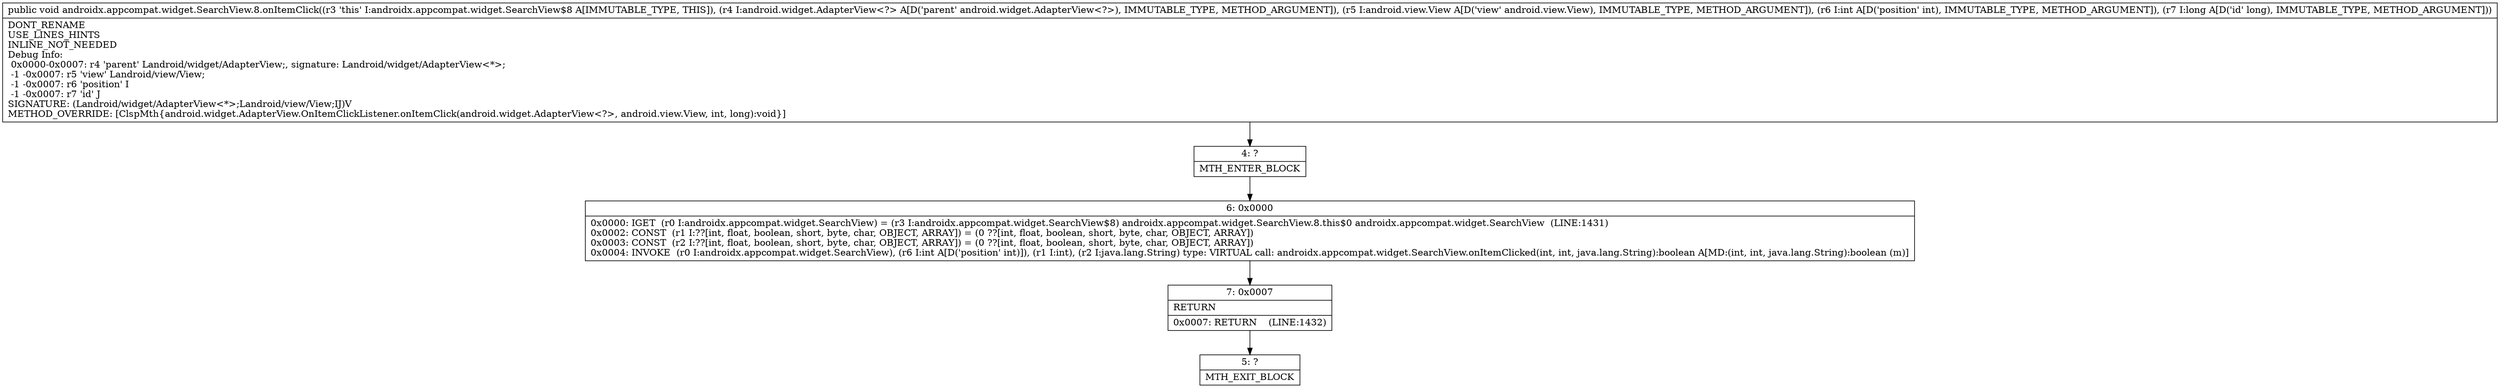 digraph "CFG forandroidx.appcompat.widget.SearchView.8.onItemClick(Landroid\/widget\/AdapterView;Landroid\/view\/View;IJ)V" {
Node_4 [shape=record,label="{4\:\ ?|MTH_ENTER_BLOCK\l}"];
Node_6 [shape=record,label="{6\:\ 0x0000|0x0000: IGET  (r0 I:androidx.appcompat.widget.SearchView) = (r3 I:androidx.appcompat.widget.SearchView$8) androidx.appcompat.widget.SearchView.8.this$0 androidx.appcompat.widget.SearchView  (LINE:1431)\l0x0002: CONST  (r1 I:??[int, float, boolean, short, byte, char, OBJECT, ARRAY]) = (0 ??[int, float, boolean, short, byte, char, OBJECT, ARRAY]) \l0x0003: CONST  (r2 I:??[int, float, boolean, short, byte, char, OBJECT, ARRAY]) = (0 ??[int, float, boolean, short, byte, char, OBJECT, ARRAY]) \l0x0004: INVOKE  (r0 I:androidx.appcompat.widget.SearchView), (r6 I:int A[D('position' int)]), (r1 I:int), (r2 I:java.lang.String) type: VIRTUAL call: androidx.appcompat.widget.SearchView.onItemClicked(int, int, java.lang.String):boolean A[MD:(int, int, java.lang.String):boolean (m)]\l}"];
Node_7 [shape=record,label="{7\:\ 0x0007|RETURN\l|0x0007: RETURN    (LINE:1432)\l}"];
Node_5 [shape=record,label="{5\:\ ?|MTH_EXIT_BLOCK\l}"];
MethodNode[shape=record,label="{public void androidx.appcompat.widget.SearchView.8.onItemClick((r3 'this' I:androidx.appcompat.widget.SearchView$8 A[IMMUTABLE_TYPE, THIS]), (r4 I:android.widget.AdapterView\<?\> A[D('parent' android.widget.AdapterView\<?\>), IMMUTABLE_TYPE, METHOD_ARGUMENT]), (r5 I:android.view.View A[D('view' android.view.View), IMMUTABLE_TYPE, METHOD_ARGUMENT]), (r6 I:int A[D('position' int), IMMUTABLE_TYPE, METHOD_ARGUMENT]), (r7 I:long A[D('id' long), IMMUTABLE_TYPE, METHOD_ARGUMENT]))  | DONT_RENAME\lUSE_LINES_HINTS\lINLINE_NOT_NEEDED\lDebug Info:\l  0x0000\-0x0007: r4 'parent' Landroid\/widget\/AdapterView;, signature: Landroid\/widget\/AdapterView\<*\>;\l  \-1 \-0x0007: r5 'view' Landroid\/view\/View;\l  \-1 \-0x0007: r6 'position' I\l  \-1 \-0x0007: r7 'id' J\lSIGNATURE: (Landroid\/widget\/AdapterView\<*\>;Landroid\/view\/View;IJ)V\lMETHOD_OVERRIDE: [ClspMth\{android.widget.AdapterView.OnItemClickListener.onItemClick(android.widget.AdapterView\<?\>, android.view.View, int, long):void\}]\l}"];
MethodNode -> Node_4;Node_4 -> Node_6;
Node_6 -> Node_7;
Node_7 -> Node_5;
}


